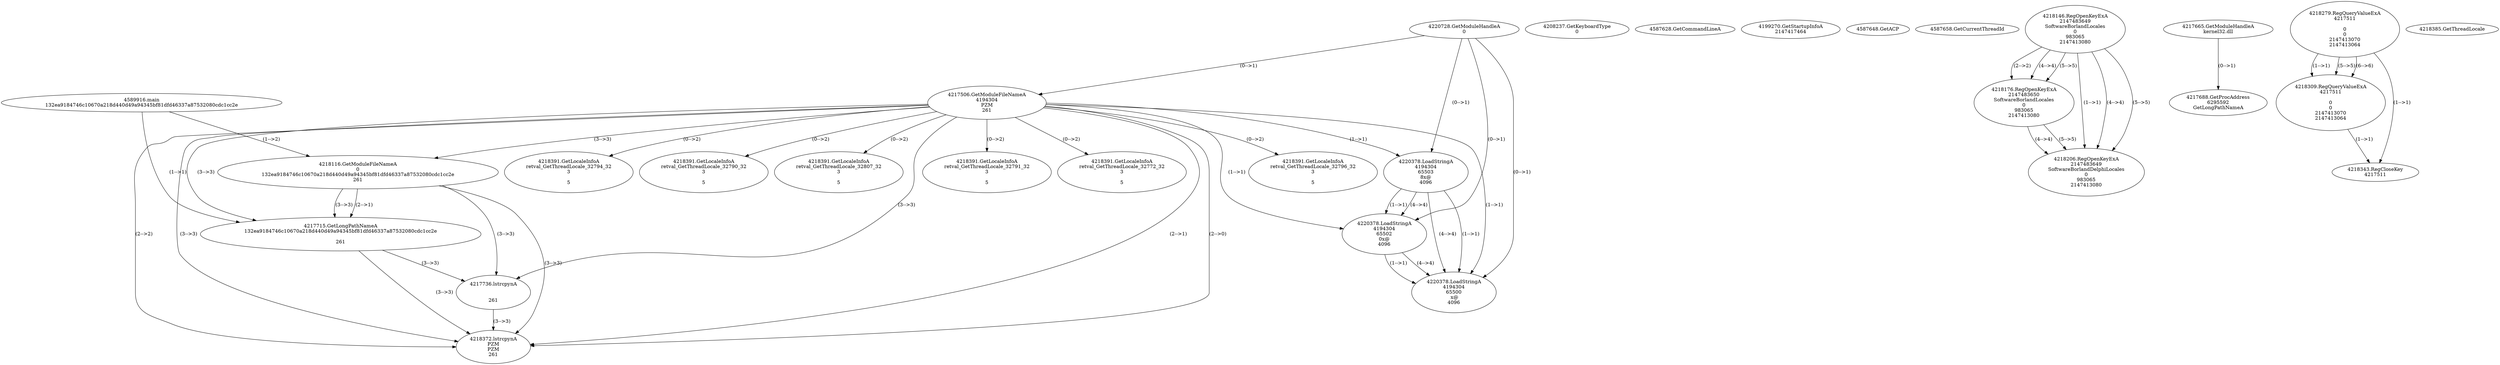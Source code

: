 // Global SCDG with merge call
digraph {
	0 [label="4589916.main
132ea9184746c10670a218d440d49a94345bf81dfd46337a87532080cdc1cc2e"]
	1 [label="4220728.GetModuleHandleA
0"]
	2 [label="4208237.GetKeyboardType
0"]
	3 [label="4587628.GetCommandLineA
"]
	4 [label="4199270.GetStartupInfoA
2147417464"]
	5 [label="4587648.GetACP
"]
	6 [label="4587658.GetCurrentThreadId
"]
	7 [label="4217506.GetModuleFileNameA
4194304
PZM
261"]
	1 -> 7 [label="(0-->1)"]
	8 [label="4218116.GetModuleFileNameA
0
132ea9184746c10670a218d440d49a94345bf81dfd46337a87532080cdc1cc2e
261"]
	0 -> 8 [label="(1-->2)"]
	7 -> 8 [label="(3-->3)"]
	9 [label="4218146.RegOpenKeyExA
2147483649
Software\Borland\Locales
0
983065
2147413080"]
	10 [label="4218176.RegOpenKeyExA
2147483650
Software\Borland\Locales
0
983065
2147413080"]
	9 -> 10 [label="(2-->2)"]
	9 -> 10 [label="(4-->4)"]
	9 -> 10 [label="(5-->5)"]
	11 [label="4217665.GetModuleHandleA
kernel32.dll"]
	12 [label="4217688.GetProcAddress
6295592
GetLongPathNameA"]
	11 -> 12 [label="(0-->1)"]
	13 [label="4217715.GetLongPathNameA
132ea9184746c10670a218d440d49a94345bf81dfd46337a87532080cdc1cc2e

261"]
	0 -> 13 [label="(1-->1)"]
	8 -> 13 [label="(2-->1)"]
	7 -> 13 [label="(3-->3)"]
	8 -> 13 [label="(3-->3)"]
	14 [label="4217736.lstrcpynA


261"]
	7 -> 14 [label="(3-->3)"]
	8 -> 14 [label="(3-->3)"]
	13 -> 14 [label="(3-->3)"]
	15 [label="4218279.RegQueryValueExA
4217511

0
0
2147413070
2147413064"]
	16 [label="4218309.RegQueryValueExA
4217511

0
0
2147413070
2147413064"]
	15 -> 16 [label="(1-->1)"]
	15 -> 16 [label="(5-->5)"]
	15 -> 16 [label="(6-->6)"]
	17 [label="4218343.RegCloseKey
4217511"]
	15 -> 17 [label="(1-->1)"]
	16 -> 17 [label="(1-->1)"]
	18 [label="4218372.lstrcpynA
PZM
PZM
261"]
	7 -> 18 [label="(2-->1)"]
	7 -> 18 [label="(2-->2)"]
	7 -> 18 [label="(3-->3)"]
	8 -> 18 [label="(3-->3)"]
	13 -> 18 [label="(3-->3)"]
	14 -> 18 [label="(3-->3)"]
	7 -> 18 [label="(2-->0)"]
	19 [label="4218385.GetThreadLocale
"]
	20 [label="4218391.GetLocaleInfoA
retval_GetThreadLocale_32796_32
3

5"]
	7 -> 20 [label="(0-->2)"]
	21 [label="4220378.LoadStringA
4194304
65503
8x@
4096"]
	1 -> 21 [label="(0-->1)"]
	7 -> 21 [label="(1-->1)"]
	22 [label="4220378.LoadStringA
4194304
65502
0x@
4096"]
	1 -> 22 [label="(0-->1)"]
	7 -> 22 [label="(1-->1)"]
	21 -> 22 [label="(1-->1)"]
	21 -> 22 [label="(4-->4)"]
	23 [label="4218206.RegOpenKeyExA
2147483649
Software\Borland\Delphi\Locales
0
983065
2147413080"]
	9 -> 23 [label="(1-->1)"]
	9 -> 23 [label="(4-->4)"]
	10 -> 23 [label="(4-->4)"]
	9 -> 23 [label="(5-->5)"]
	10 -> 23 [label="(5-->5)"]
	24 [label="4218391.GetLocaleInfoA
retval_GetThreadLocale_32794_32
3

5"]
	7 -> 24 [label="(0-->2)"]
	25 [label="4220378.LoadStringA
4194304
65500
 x@
4096"]
	1 -> 25 [label="(0-->1)"]
	7 -> 25 [label="(1-->1)"]
	21 -> 25 [label="(1-->1)"]
	22 -> 25 [label="(1-->1)"]
	21 -> 25 [label="(4-->4)"]
	22 -> 25 [label="(4-->4)"]
	26 [label="4218391.GetLocaleInfoA
retval_GetThreadLocale_32790_32
3

5"]
	7 -> 26 [label="(0-->2)"]
	27 [label="4218391.GetLocaleInfoA
retval_GetThreadLocale_32807_32
3

5"]
	7 -> 27 [label="(0-->2)"]
	28 [label="4218391.GetLocaleInfoA
retval_GetThreadLocale_32791_32
3

5"]
	7 -> 28 [label="(0-->2)"]
	29 [label="4218391.GetLocaleInfoA
retval_GetThreadLocale_32772_32
3

5"]
	7 -> 29 [label="(0-->2)"]
}
